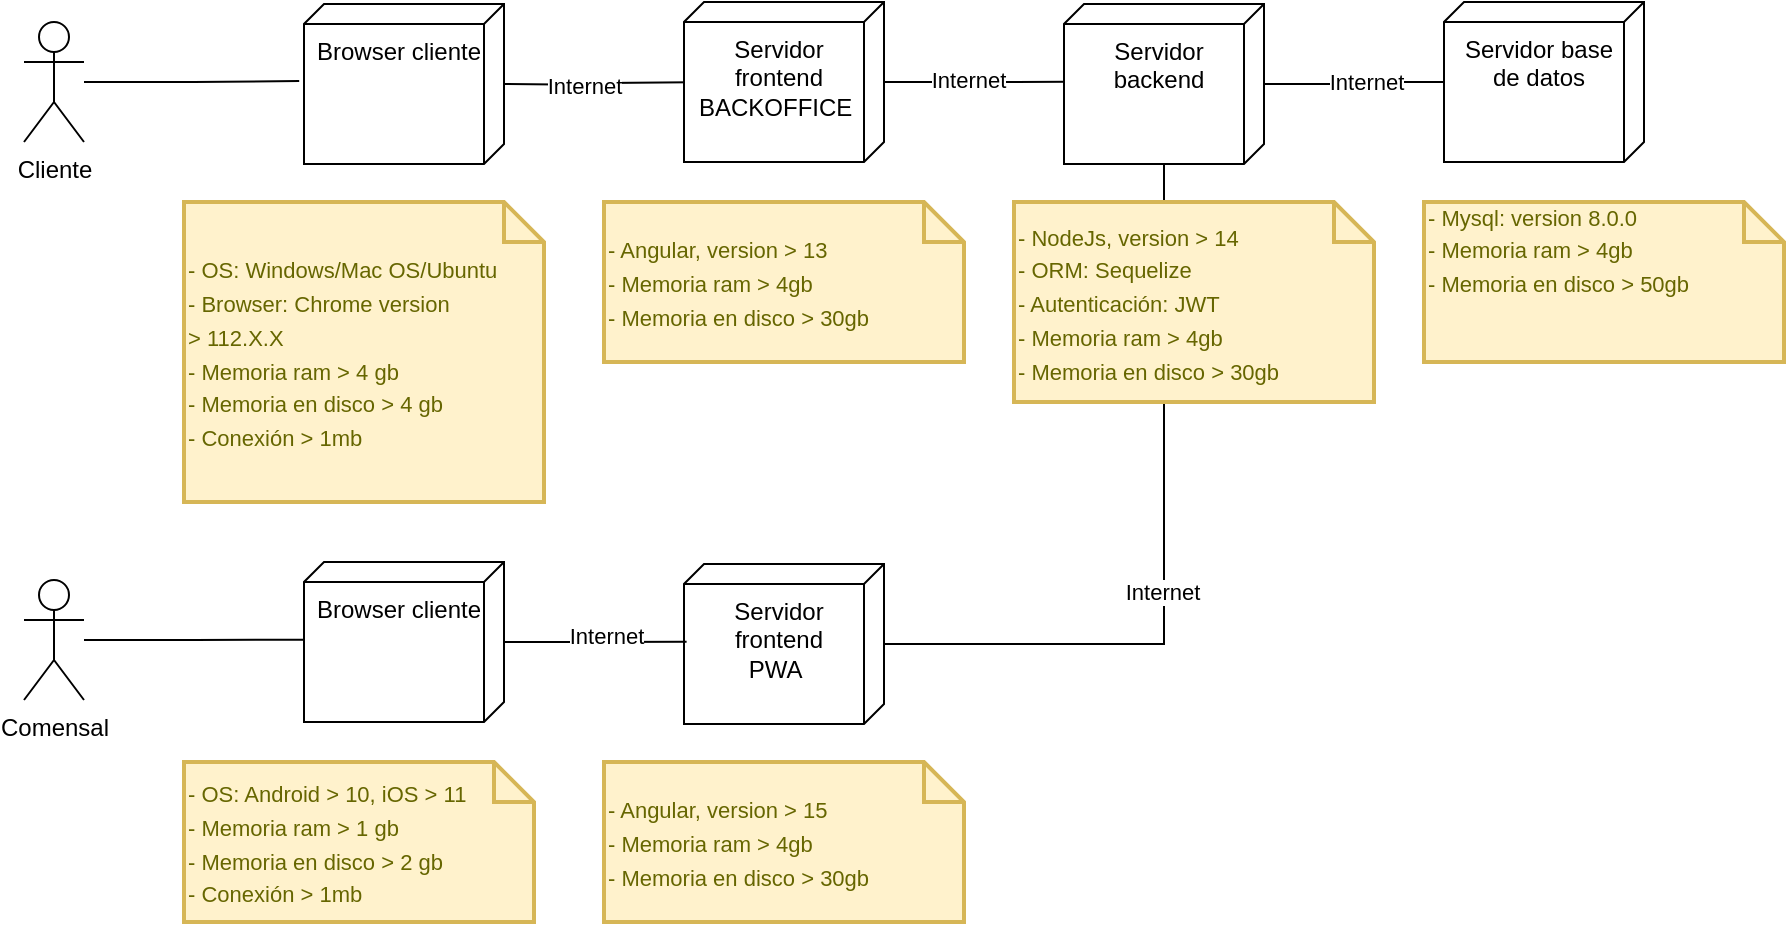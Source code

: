 <mxfile version="21.3.4" type="google">
  <diagram name="Página-1" id="XqLnvfmp3aYQwQd9mKvL">
    <mxGraphModel grid="1" page="1" gridSize="10" guides="1" tooltips="1" connect="1" arrows="1" fold="1" pageScale="1" pageWidth="1200" pageHeight="1600" math="0" shadow="0">
      <root>
        <mxCell id="0" />
        <mxCell id="1" parent="0" />
        <mxCell id="ywyfxYKMyuTLGuC0aq_W-6" value="&lt;font style=&quot;font-size: 11px;&quot;&gt;- OS: Windows/Mac OS/Ubuntu&lt;br&gt;- Browser: Chrome version &amp;gt;&amp;nbsp;112.X.X&lt;br&gt;- Memoria ram &amp;gt; 4 gb&lt;br&gt;- Memoria en disco &amp;gt; 4 gb&lt;br&gt;- Conexión &amp;gt; 1mb&lt;br&gt;&lt;/font&gt;" style="shape=note;strokeWidth=2;fontSize=14;size=20;whiteSpace=wrap;html=1;fillColor=#fff2cc;strokeColor=#d6b656;fontColor=#666600;align=left;" vertex="1" parent="1">
          <mxGeometry x="140" y="130" width="180" height="150" as="geometry" />
        </mxCell>
        <mxCell id="ywyfxYKMyuTLGuC0aq_W-16" value="&lt;font style=&quot;font-size: 11px;&quot;&gt;- Mysql: version 8.0.0&lt;br&gt;- Memoria ram &amp;gt; 4gb&amp;nbsp;&lt;br style=&quot;border-color: var(--border-color);&quot;&gt;- Memoria en disco &amp;gt; 50gb&lt;br&gt;&lt;br&gt;&lt;br&gt;&lt;/font&gt;" style="shape=note;strokeWidth=2;fontSize=14;size=20;whiteSpace=wrap;html=1;fillColor=#fff2cc;strokeColor=#d6b656;fontColor=#666600;align=left;" vertex="1" parent="1">
          <mxGeometry x="760" y="130" width="180" height="80" as="geometry" />
        </mxCell>
        <mxCell id="ywyfxYKMyuTLGuC0aq_W-22" value="&lt;font style=&quot;font-size: 11px;&quot;&gt;- OS: Android &amp;gt; 10, iOS &amp;gt; 11&lt;br&gt;- Memoria ram &amp;gt; 1 gb&lt;br&gt;- Memoria en disco &amp;gt; 2 gb&lt;br&gt;- Conexión &amp;gt; 1mb&lt;br&gt;&lt;/font&gt;" style="shape=note;strokeWidth=2;fontSize=14;size=20;whiteSpace=wrap;html=1;fillColor=#fff2cc;strokeColor=#d6b656;fontColor=#666600;align=left;" vertex="1" parent="1">
          <mxGeometry x="140" y="410" width="175" height="80" as="geometry" />
        </mxCell>
        <mxCell id="ywyfxYKMyuTLGuC0aq_W-31" value="&lt;font style=&quot;font-size: 11px;&quot;&gt;- Angular, version &amp;gt; 13&lt;br&gt;- Memoria ram &amp;gt; 4gb&amp;nbsp;&lt;br&gt;- Memoria en disco &amp;gt; 30gb&lt;br&gt;&lt;/font&gt;" style="shape=note;strokeWidth=2;fontSize=14;size=20;whiteSpace=wrap;html=1;fillColor=#fff2cc;strokeColor=#d6b656;fontColor=#666600;align=left;" vertex="1" parent="1">
          <mxGeometry x="350" y="130" width="180" height="80" as="geometry" />
        </mxCell>
        <mxCell id="uiQ3JneJ7CN_yE_90_AW-13" style="edgeStyle=orthogonalEdgeStyle;rounded=0;orthogonalLoop=1;jettySize=auto;html=1;entryX=0.5;entryY=0.9;entryDx=0;entryDy=0;entryPerimeter=0;" edge="1" parent="1">
          <mxGeometry relative="1" as="geometry">
            <mxPoint x="300" y="71" as="sourcePoint" />
            <mxPoint x="400" y="70" as="targetPoint" />
          </mxGeometry>
        </mxCell>
        <mxCell id="uiQ3JneJ7CN_yE_90_AW-14" value="Internet" style="edgeLabel;html=1;align=center;verticalAlign=middle;resizable=0;points=[];" connectable="0" vertex="1" parent="uiQ3JneJ7CN_yE_90_AW-13">
          <mxGeometry x="0.15" y="-1" relative="1" as="geometry">
            <mxPoint x="-17" as="offset" />
          </mxGeometry>
        </mxCell>
        <mxCell id="uiQ3JneJ7CN_yE_90_AW-4" value="Browser cliente" style="verticalAlign=top;align=center;shape=cube;size=10;direction=south;html=1;boundedLbl=1;spacingLeft=5;whiteSpace=wrap;" vertex="1" parent="1">
          <mxGeometry x="200" y="31" width="100" height="80" as="geometry" />
        </mxCell>
        <mxCell id="uiQ3JneJ7CN_yE_90_AW-12" style="edgeStyle=orthogonalEdgeStyle;rounded=0;orthogonalLoop=1;jettySize=auto;html=1;entryX=0.481;entryY=1.024;entryDx=0;entryDy=0;entryPerimeter=0;endArrow=none;endFill=0;" edge="1" parent="1" source="uiQ3JneJ7CN_yE_90_AW-5" target="uiQ3JneJ7CN_yE_90_AW-4">
          <mxGeometry relative="1" as="geometry" />
        </mxCell>
        <mxCell id="uiQ3JneJ7CN_yE_90_AW-5" value="Cliente" style="shape=umlActor;verticalLabelPosition=bottom;verticalAlign=top;html=1;outlineConnect=0;" vertex="1" parent="1">
          <mxGeometry x="60" y="40" width="30" height="60" as="geometry" />
        </mxCell>
        <mxCell id="uiQ3JneJ7CN_yE_90_AW-15" style="edgeStyle=orthogonalEdgeStyle;rounded=0;orthogonalLoop=1;jettySize=auto;html=1;entryX=0.486;entryY=0.976;entryDx=0;entryDy=0;entryPerimeter=0;endArrow=none;endFill=0;" edge="1" parent="1" source="uiQ3JneJ7CN_yE_90_AW-6" target="uiQ3JneJ7CN_yE_90_AW-7">
          <mxGeometry relative="1" as="geometry" />
        </mxCell>
        <mxCell id="uiQ3JneJ7CN_yE_90_AW-16" value="Internet" style="edgeLabel;html=1;align=center;verticalAlign=middle;resizable=0;points=[];" connectable="0" vertex="1" parent="uiQ3JneJ7CN_yE_90_AW-15">
          <mxGeometry x="-0.082" y="1" relative="1" as="geometry">
            <mxPoint x="-1" as="offset" />
          </mxGeometry>
        </mxCell>
        <mxCell id="uiQ3JneJ7CN_yE_90_AW-6" value="Servidor frontend&lt;br&gt;BACKOFFICE&amp;nbsp;" style="verticalAlign=top;align=center;shape=cube;size=10;direction=south;html=1;boundedLbl=1;spacingLeft=5;whiteSpace=wrap;" vertex="1" parent="1">
          <mxGeometry x="390" y="30" width="100" height="80" as="geometry" />
        </mxCell>
        <mxCell id="uiQ3JneJ7CN_yE_90_AW-17" style="edgeStyle=orthogonalEdgeStyle;rounded=0;orthogonalLoop=1;jettySize=auto;html=1;entryX=0.5;entryY=0.9;entryDx=0;entryDy=0;entryPerimeter=0;" edge="1" parent="1" source="uiQ3JneJ7CN_yE_90_AW-7" target="uiQ3JneJ7CN_yE_90_AW-8">
          <mxGeometry relative="1" as="geometry" />
        </mxCell>
        <mxCell id="uiQ3JneJ7CN_yE_90_AW-18" value="Internet" style="edgeLabel;html=1;align=center;verticalAlign=middle;resizable=0;points=[];" connectable="0" vertex="1" parent="uiQ3JneJ7CN_yE_90_AW-17">
          <mxGeometry x="0.278" y="3" relative="1" as="geometry">
            <mxPoint x="-13" y="3" as="offset" />
          </mxGeometry>
        </mxCell>
        <mxCell id="uiQ3JneJ7CN_yE_90_AW-7" value="Servidor backend" style="verticalAlign=top;align=center;shape=cube;size=10;direction=south;html=1;boundedLbl=1;spacingLeft=5;whiteSpace=wrap;" vertex="1" parent="1">
          <mxGeometry x="580" y="31" width="100" height="80" as="geometry" />
        </mxCell>
        <mxCell id="uiQ3JneJ7CN_yE_90_AW-8" value="Servidor base de datos" style="verticalAlign=top;align=center;shape=cube;size=10;direction=south;html=1;boundedLbl=1;spacingLeft=5;whiteSpace=wrap;" vertex="1" parent="1">
          <mxGeometry x="770" y="30" width="100" height="80" as="geometry" />
        </mxCell>
        <mxCell id="uiQ3JneJ7CN_yE_90_AW-27" style="edgeStyle=orthogonalEdgeStyle;rounded=0;orthogonalLoop=1;jettySize=auto;html=1;entryX=0.486;entryY=0.987;entryDx=0;entryDy=0;entryPerimeter=0;endArrow=none;endFill=0;" edge="1" parent="1" source="uiQ3JneJ7CN_yE_90_AW-9" target="uiQ3JneJ7CN_yE_90_AW-23">
          <mxGeometry relative="1" as="geometry" />
        </mxCell>
        <mxCell id="uiQ3JneJ7CN_yE_90_AW-9" value="Comensal" style="shape=umlActor;verticalLabelPosition=bottom;verticalAlign=top;html=1;outlineConnect=0;" vertex="1" parent="1">
          <mxGeometry x="60" y="319" width="30" height="60" as="geometry" />
        </mxCell>
        <mxCell id="uiQ3JneJ7CN_yE_90_AW-28" style="edgeStyle=orthogonalEdgeStyle;rounded=0;orthogonalLoop=1;jettySize=auto;html=1;endArrow=none;endFill=0;" edge="1" parent="1" source="uiQ3JneJ7CN_yE_90_AW-20" target="uiQ3JneJ7CN_yE_90_AW-7">
          <mxGeometry relative="1" as="geometry" />
        </mxCell>
        <mxCell id="uiQ3JneJ7CN_yE_90_AW-29" value="Internet" style="edgeLabel;html=1;align=center;verticalAlign=middle;resizable=0;points=[];" connectable="0" vertex="1" parent="uiQ3JneJ7CN_yE_90_AW-28">
          <mxGeometry x="-0.127" y="1" relative="1" as="geometry">
            <mxPoint as="offset" />
          </mxGeometry>
        </mxCell>
        <mxCell id="uiQ3JneJ7CN_yE_90_AW-20" value="Servidor frontend&lt;br&gt;PWA&amp;nbsp;" style="verticalAlign=top;align=center;shape=cube;size=10;direction=south;html=1;boundedLbl=1;spacingLeft=5;whiteSpace=wrap;" vertex="1" parent="1">
          <mxGeometry x="390" y="311" width="100" height="80" as="geometry" />
        </mxCell>
        <mxCell id="uiQ3JneJ7CN_yE_90_AW-24" style="edgeStyle=orthogonalEdgeStyle;rounded=0;orthogonalLoop=1;jettySize=auto;html=1;entryX=0.486;entryY=0.987;entryDx=0;entryDy=0;entryPerimeter=0;endArrow=none;endFill=0;" edge="1" parent="1" source="uiQ3JneJ7CN_yE_90_AW-23" target="uiQ3JneJ7CN_yE_90_AW-20">
          <mxGeometry relative="1" as="geometry" />
        </mxCell>
        <mxCell id="uiQ3JneJ7CN_yE_90_AW-25" value="Internet" style="edgeLabel;html=1;align=center;verticalAlign=middle;resizable=0;points=[];" connectable="0" vertex="1" parent="uiQ3JneJ7CN_yE_90_AW-24">
          <mxGeometry x="0.111" y="3" relative="1" as="geometry">
            <mxPoint as="offset" />
          </mxGeometry>
        </mxCell>
        <mxCell id="uiQ3JneJ7CN_yE_90_AW-23" value="Browser cliente" style="verticalAlign=top;align=center;shape=cube;size=10;direction=south;html=1;boundedLbl=1;spacingLeft=5;whiteSpace=wrap;" vertex="1" parent="1">
          <mxGeometry x="200" y="310" width="100" height="80" as="geometry" />
        </mxCell>
        <mxCell id="uiQ3JneJ7CN_yE_90_AW-30" value="&lt;font style=&quot;font-size: 11px;&quot;&gt;- Angular, version &amp;gt; 15&lt;br&gt;- Memoria ram &amp;gt; 4gb&amp;nbsp;&lt;br&gt;- Memoria en disco &amp;gt; 30gb&lt;br&gt;&lt;/font&gt;" style="shape=note;strokeWidth=2;fontSize=14;size=20;whiteSpace=wrap;html=1;fillColor=#fff2cc;strokeColor=#d6b656;fontColor=#666600;align=left;" vertex="1" parent="1">
          <mxGeometry x="350" y="410" width="180" height="80" as="geometry" />
        </mxCell>
        <mxCell id="ywyfxYKMyuTLGuC0aq_W-19" value="&lt;font style=&quot;font-size: 11px;&quot;&gt;- NodeJs, version &amp;gt; 14&lt;br&gt;- ORM: Sequelize&lt;br&gt;- Autenticación: JWT&lt;br&gt;- Memoria ram &amp;gt; 4gb&amp;nbsp;&lt;br style=&quot;border-color: var(--border-color);&quot;&gt;- Memoria en disco &amp;gt; 30gb&lt;br&gt;&lt;/font&gt;" style="shape=note;strokeWidth=2;fontSize=14;size=20;whiteSpace=wrap;html=1;fillColor=#fff2cc;strokeColor=#d6b656;fontColor=#666600;align=left;" vertex="1" parent="1">
          <mxGeometry x="555" y="130" width="180" height="100" as="geometry" />
        </mxCell>
      </root>
    </mxGraphModel>
  </diagram>
</mxfile>
